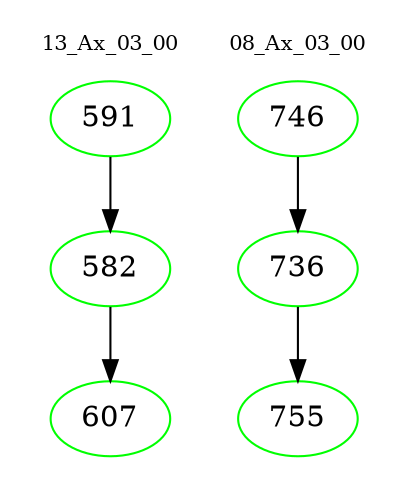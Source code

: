 digraph{
subgraph cluster_0 {
color = white
label = "13_Ax_03_00";
fontsize=10;
T0_591 [label="591", color="green"]
T0_591 -> T0_582 [color="black"]
T0_582 [label="582", color="green"]
T0_582 -> T0_607 [color="black"]
T0_607 [label="607", color="green"]
}
subgraph cluster_1 {
color = white
label = "08_Ax_03_00";
fontsize=10;
T1_746 [label="746", color="green"]
T1_746 -> T1_736 [color="black"]
T1_736 [label="736", color="green"]
T1_736 -> T1_755 [color="black"]
T1_755 [label="755", color="green"]
}
}
